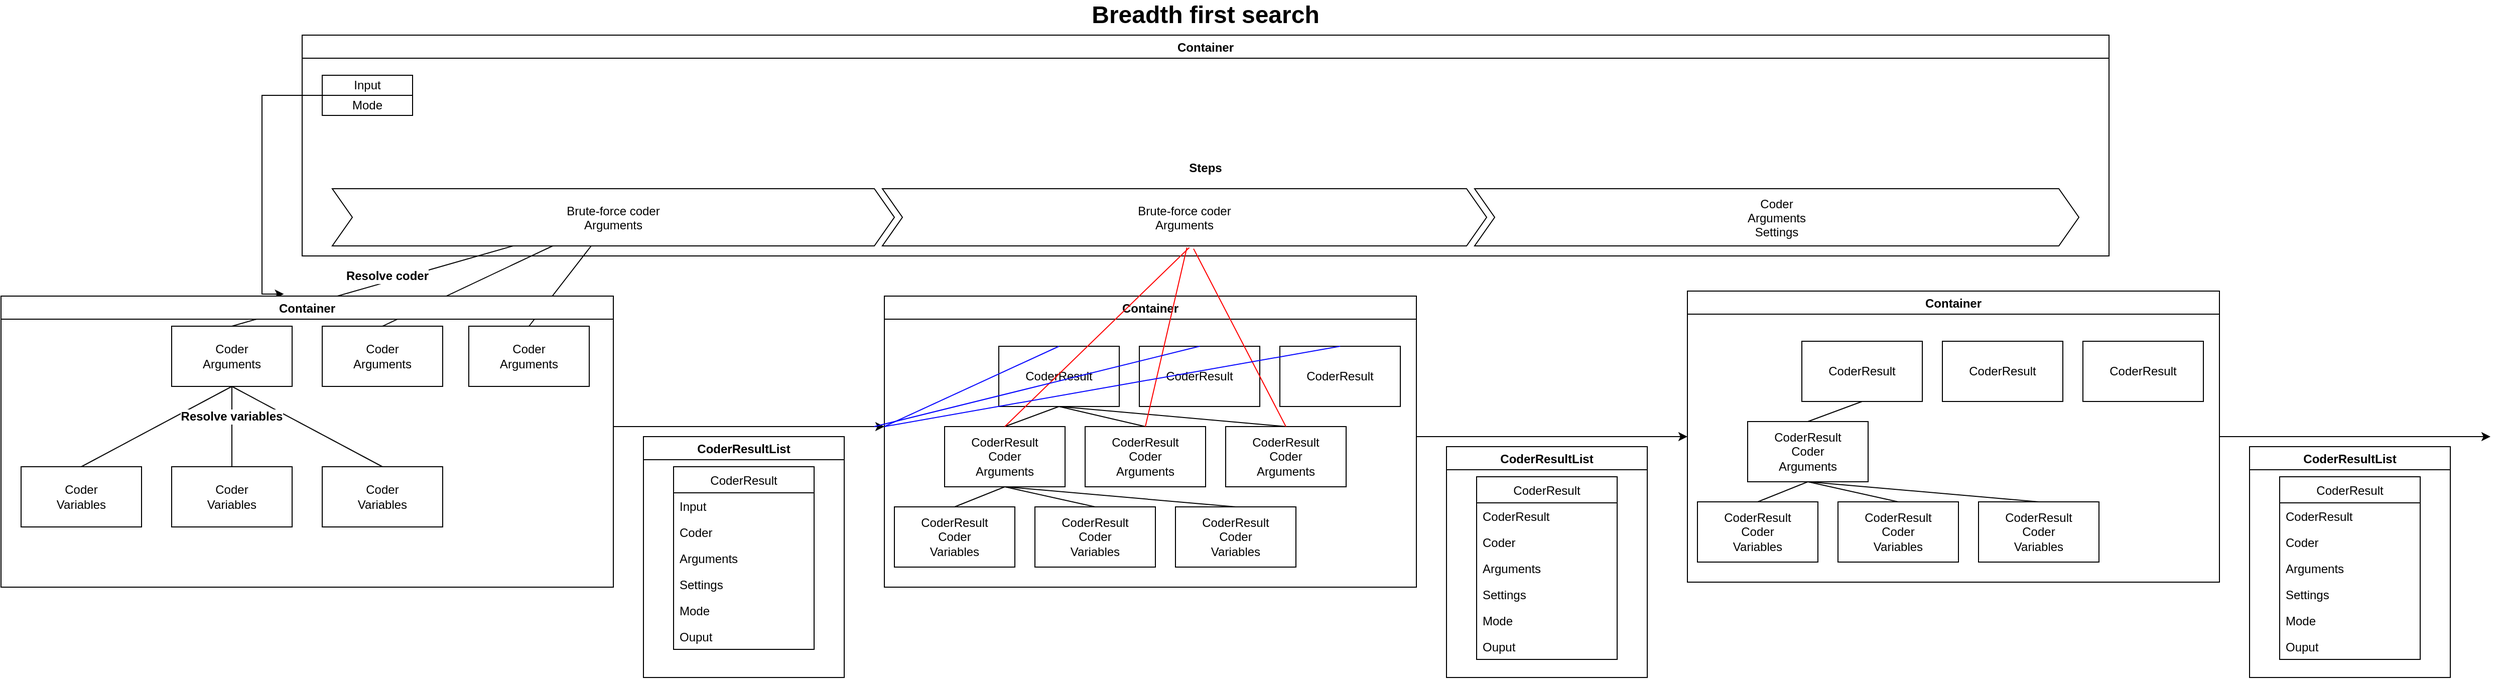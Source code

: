 <mxfile version="14.5.4" type="device" pages="2"><diagram id="6nNkqeoItNF7zlN4i1wr" name="Breadth first search"><mxGraphModel dx="3197" dy="1387" grid="1" gridSize="10" guides="1" tooltips="1" connect="1" arrows="1" fold="1" page="1" pageScale="1" pageWidth="827" pageHeight="1169" math="0" shadow="0"><root><mxCell id="0"/><mxCell id="1" parent="0"/><mxCell id="nsDsyOjzNDlOshmgQ1nw-1" value="Container" style="swimlane;" vertex="1" parent="1"><mxGeometry x="-480" y="40" width="1800" height="220" as="geometry"/></mxCell><mxCell id="nsDsyOjzNDlOshmgQ1nw-2" value="Input" style="rounded=0;whiteSpace=wrap;html=1;" vertex="1" parent="nsDsyOjzNDlOshmgQ1nw-1"><mxGeometry x="20" y="40" width="90" height="20" as="geometry"/></mxCell><mxCell id="nsDsyOjzNDlOshmgQ1nw-3" value="Mode" style="rounded=0;whiteSpace=wrap;html=1;" vertex="1" parent="nsDsyOjzNDlOshmgQ1nw-1"><mxGeometry x="20" y="60" width="90" height="20" as="geometry"/></mxCell><mxCell id="nsDsyOjzNDlOshmgQ1nw-4" value="Steps" style="swimlane;childLayout=stackLayout;horizontal=1;fillColor=none;horizontalStack=1;resizeParent=1;resizeParentMax=0;resizeLast=0;collapsible=0;strokeColor=none;stackBorder=10;stackSpacing=-12;resizable=1;align=center;points=[];fontColor=#000000;labelBackgroundColor=none;" vertex="1" parent="nsDsyOjzNDlOshmgQ1nw-1"><mxGeometry x="20" y="120" width="1760" height="100" as="geometry"/></mxCell><mxCell id="nsDsyOjzNDlOshmgQ1nw-5" value="Brute-force coder&#10;Arguments" style="shape=step;perimeter=stepPerimeter;fixedSize=1;points=[];labelBackgroundColor=#ffffff;" vertex="1" parent="nsDsyOjzNDlOshmgQ1nw-4"><mxGeometry x="10" y="33" width="560" height="57" as="geometry"/></mxCell><mxCell id="nsDsyOjzNDlOshmgQ1nw-6" value="Brute-force coder&#10;Arguments" style="shape=step;perimeter=stepPerimeter;fixedSize=1;points=[];" vertex="1" parent="nsDsyOjzNDlOshmgQ1nw-4"><mxGeometry x="558" y="33" width="602" height="57" as="geometry"/></mxCell><mxCell id="nsDsyOjzNDlOshmgQ1nw-7" value="Coder&#10;Arguments&#10;Settings" style="shape=step;perimeter=stepPerimeter;fixedSize=1;points=[];" vertex="1" parent="nsDsyOjzNDlOshmgQ1nw-4"><mxGeometry x="1148" y="33" width="602" height="57" as="geometry"/></mxCell><mxCell id="nsDsyOjzNDlOshmgQ1nw-8" value="" style="endArrow=none;html=1;exitX=0.5;exitY=0;exitDx=0;exitDy=0;" edge="1" parent="1" source="nsDsyOjzNDlOshmgQ1nw-9" target="nsDsyOjzNDlOshmgQ1nw-5"><mxGeometry width="50" height="50" relative="1" as="geometry"><mxPoint x="-400" y="330" as="sourcePoint"/><mxPoint x="-120" y="220" as="targetPoint"/></mxGeometry></mxCell><mxCell id="nsDsyOjzNDlOshmgQ1nw-9" value="Coder&lt;br&gt;Arguments" style="rounded=0;whiteSpace=wrap;html=1;" vertex="1" parent="1"><mxGeometry x="-314" y="330" width="120" height="60" as="geometry"/></mxCell><mxCell id="nsDsyOjzNDlOshmgQ1nw-10" value="Coder&lt;br&gt;Arguments" style="rounded=0;whiteSpace=wrap;html=1;" vertex="1" parent="1"><mxGeometry x="-460" y="330" width="120" height="60" as="geometry"/></mxCell><mxCell id="nsDsyOjzNDlOshmgQ1nw-11" value="Coder&lt;br&gt;Arguments" style="rounded=0;whiteSpace=wrap;html=1;" vertex="1" parent="1"><mxGeometry x="-610" y="330" width="120" height="60" as="geometry"/></mxCell><mxCell id="nsDsyOjzNDlOshmgQ1nw-14" value="" style="endArrow=none;html=1;exitX=0.5;exitY=0;exitDx=0;exitDy=0;" edge="1" parent="1" source="nsDsyOjzNDlOshmgQ1nw-10" target="nsDsyOjzNDlOshmgQ1nw-5"><mxGeometry width="50" height="50" relative="1" as="geometry"><mxPoint x="-170" y="270" as="sourcePoint"/><mxPoint x="-120" y="220" as="targetPoint"/></mxGeometry></mxCell><mxCell id="nsDsyOjzNDlOshmgQ1nw-15" value="" style="endArrow=none;html=1;exitX=0.5;exitY=0;exitDx=0;exitDy=0;" edge="1" parent="1" source="nsDsyOjzNDlOshmgQ1nw-11" target="nsDsyOjzNDlOshmgQ1nw-5"><mxGeometry width="50" height="50" relative="1" as="geometry"><mxPoint x="-170" y="270" as="sourcePoint"/><mxPoint x="-120" y="220" as="targetPoint"/></mxGeometry></mxCell><mxCell id="nsDsyOjzNDlOshmgQ1nw-16" value="Resolve coder" style="text;html=1;strokeColor=none;fillColor=none;align=center;verticalAlign=middle;whiteSpace=wrap;rounded=0;fontStyle=1;labelBackgroundColor=#ffffff;" vertex="1" parent="1"><mxGeometry x="-450" y="270" width="110" height="20" as="geometry"/></mxCell><mxCell id="nsDsyOjzNDlOshmgQ1nw-17" value="" style="endArrow=none;html=1;entryX=0.5;entryY=1;entryDx=0;entryDy=0;exitX=0.5;exitY=0;exitDx=0;exitDy=0;" edge="1" parent="1" source="nsDsyOjzNDlOshmgQ1nw-18" target="nsDsyOjzNDlOshmgQ1nw-11"><mxGeometry width="50" height="50" relative="1" as="geometry"><mxPoint x="-650" y="420" as="sourcePoint"/><mxPoint x="-410" y="330" as="targetPoint"/></mxGeometry></mxCell><mxCell id="nsDsyOjzNDlOshmgQ1nw-18" value="Coder&lt;br&gt;Variables" style="rounded=0;whiteSpace=wrap;html=1;" vertex="1" parent="1"><mxGeometry x="-760" y="470" width="120" height="60" as="geometry"/></mxCell><mxCell id="nsDsyOjzNDlOshmgQ1nw-19" value="Coder&lt;br&gt;Variables" style="rounded=0;whiteSpace=wrap;html=1;" vertex="1" parent="1"><mxGeometry x="-610" y="470" width="120" height="60" as="geometry"/></mxCell><mxCell id="nsDsyOjzNDlOshmgQ1nw-20" value="Coder&lt;br&gt;Variables" style="rounded=0;whiteSpace=wrap;html=1;" vertex="1" parent="1"><mxGeometry x="-460" y="470" width="120" height="60" as="geometry"/></mxCell><mxCell id="nsDsyOjzNDlOshmgQ1nw-21" value="" style="endArrow=none;html=1;entryX=0.5;entryY=1;entryDx=0;entryDy=0;exitX=0.5;exitY=0;exitDx=0;exitDy=0;" edge="1" parent="1" source="nsDsyOjzNDlOshmgQ1nw-19" target="nsDsyOjzNDlOshmgQ1nw-11"><mxGeometry width="50" height="50" relative="1" as="geometry"><mxPoint x="-690" y="480" as="sourcePoint"/><mxPoint x="-540" y="400" as="targetPoint"/></mxGeometry></mxCell><mxCell id="nsDsyOjzNDlOshmgQ1nw-22" value="" style="endArrow=none;html=1;entryX=0.5;entryY=1;entryDx=0;entryDy=0;exitX=0.5;exitY=0;exitDx=0;exitDy=0;" edge="1" parent="1" source="nsDsyOjzNDlOshmgQ1nw-20" target="nsDsyOjzNDlOshmgQ1nw-11"><mxGeometry width="50" height="50" relative="1" as="geometry"><mxPoint x="-540" y="480" as="sourcePoint"/><mxPoint x="-540" y="400" as="targetPoint"/></mxGeometry></mxCell><mxCell id="nsDsyOjzNDlOshmgQ1nw-23" value="Resolve variables" style="text;html=1;strokeColor=none;fillColor=none;align=center;verticalAlign=middle;whiteSpace=wrap;rounded=0;labelBackgroundColor=#ffffff;fontStyle=1" vertex="1" parent="1"><mxGeometry x="-605" y="410" width="110" height="20" as="geometry"/></mxCell><mxCell id="nsDsyOjzNDlOshmgQ1nw-29" style="edgeStyle=orthogonalEdgeStyle;rounded=0;orthogonalLoop=1;jettySize=auto;html=1;exitX=0;exitY=0;exitDx=0;exitDy=0;entryX=0.462;entryY=-0.007;entryDx=0;entryDy=0;entryPerimeter=0;" edge="1" parent="1" source="nsDsyOjzNDlOshmgQ1nw-3" target="nsDsyOjzNDlOshmgQ1nw-41"><mxGeometry relative="1" as="geometry"><mxPoint x="-518" y="307" as="targetPoint"/><Array as="points"><mxPoint x="-520" y="100"/></Array></mxGeometry></mxCell><mxCell id="nsDsyOjzNDlOshmgQ1nw-31" value="" style="endArrow=classic;html=1;exitX=1;exitY=0.5;exitDx=0;exitDy=0;" edge="1" parent="1"><mxGeometry width="50" height="50" relative="1" as="geometry"><mxPoint x="-170" y="430" as="sourcePoint"/><mxPoint x="100" y="430" as="targetPoint"/></mxGeometry></mxCell><mxCell id="nsDsyOjzNDlOshmgQ1nw-39" value="CoderResultList" style="swimlane;labelBackgroundColor=#ffffff;fillColor=#ffffff;gradientColor=none;startSize=23;" vertex="1" parent="1"><mxGeometry x="-140" y="440" width="200" height="240" as="geometry"/></mxCell><mxCell id="nsDsyOjzNDlOshmgQ1nw-32" value="CoderResult" style="swimlane;fontStyle=0;childLayout=stackLayout;horizontal=1;startSize=26;fillColor=none;horizontalStack=0;resizeParent=1;resizeParentMax=0;resizeLast=0;collapsible=1;marginBottom=0;labelBackgroundColor=#ffffff;" vertex="1" parent="nsDsyOjzNDlOshmgQ1nw-39"><mxGeometry x="30" y="30" width="140" height="182" as="geometry"/></mxCell><mxCell id="nsDsyOjzNDlOshmgQ1nw-72" value="Input" style="text;strokeColor=none;fillColor=none;align=left;verticalAlign=top;spacingLeft=4;spacingRight=4;overflow=hidden;rotatable=0;points=[[0,0.5],[1,0.5]];portConstraint=eastwest;" vertex="1" parent="nsDsyOjzNDlOshmgQ1nw-32"><mxGeometry y="26" width="140" height="26" as="geometry"/></mxCell><mxCell id="nsDsyOjzNDlOshmgQ1nw-33" value="Coder" style="text;strokeColor=none;fillColor=none;align=left;verticalAlign=top;spacingLeft=4;spacingRight=4;overflow=hidden;rotatable=0;points=[[0,0.5],[1,0.5]];portConstraint=eastwest;" vertex="1" parent="nsDsyOjzNDlOshmgQ1nw-32"><mxGeometry y="52" width="140" height="26" as="geometry"/></mxCell><mxCell id="nsDsyOjzNDlOshmgQ1nw-34" value="Arguments" style="text;strokeColor=none;fillColor=none;align=left;verticalAlign=top;spacingLeft=4;spacingRight=4;overflow=hidden;rotatable=0;points=[[0,0.5],[1,0.5]];portConstraint=eastwest;" vertex="1" parent="nsDsyOjzNDlOshmgQ1nw-32"><mxGeometry y="78" width="140" height="26" as="geometry"/></mxCell><mxCell id="nsDsyOjzNDlOshmgQ1nw-35" value="Settings" style="text;strokeColor=none;fillColor=none;align=left;verticalAlign=top;spacingLeft=4;spacingRight=4;overflow=hidden;rotatable=0;points=[[0,0.5],[1,0.5]];portConstraint=eastwest;" vertex="1" parent="nsDsyOjzNDlOshmgQ1nw-32"><mxGeometry y="104" width="140" height="26" as="geometry"/></mxCell><mxCell id="nsDsyOjzNDlOshmgQ1nw-37" value="Mode" style="text;strokeColor=none;fillColor=none;align=left;verticalAlign=top;spacingLeft=4;spacingRight=4;overflow=hidden;rotatable=0;points=[[0,0.5],[1,0.5]];portConstraint=eastwest;" vertex="1" parent="nsDsyOjzNDlOshmgQ1nw-32"><mxGeometry y="130" width="140" height="26" as="geometry"/></mxCell><mxCell id="nsDsyOjzNDlOshmgQ1nw-38" value="Ouput" style="text;strokeColor=none;fillColor=none;align=left;verticalAlign=top;spacingLeft=4;spacingRight=4;overflow=hidden;rotatable=0;points=[[0,0.5],[1,0.5]];portConstraint=eastwest;" vertex="1" parent="nsDsyOjzNDlOshmgQ1nw-32"><mxGeometry y="156" width="140" height="26" as="geometry"/></mxCell><mxCell id="nsDsyOjzNDlOshmgQ1nw-41" value="Container" style="swimlane;labelBackgroundColor=#ffffff;fillColor=#ffffff;gradientColor=none;" vertex="1" parent="1"><mxGeometry x="-780" y="300" width="610" height="290" as="geometry"/></mxCell><mxCell id="nsDsyOjzNDlOshmgQ1nw-42" value="Container" style="swimlane;labelBackgroundColor=#ffffff;fillColor=#ffffff;gradientColor=none;" vertex="1" parent="1"><mxGeometry x="100" y="300" width="530" height="290" as="geometry"/></mxCell><mxCell id="nsDsyOjzNDlOshmgQ1nw-44" value="CoderResult" style="rounded=0;whiteSpace=wrap;html=1;labelBackgroundColor=#ffffff;fillColor=#ffffff;gradientColor=none;" vertex="1" parent="nsDsyOjzNDlOshmgQ1nw-42"><mxGeometry x="114" y="50" width="120" height="60" as="geometry"/></mxCell><mxCell id="nsDsyOjzNDlOshmgQ1nw-45" value="&#10;&#10;&lt;span style=&quot;color: rgb(0, 0, 0); font-family: helvetica; font-size: 12px; font-style: normal; font-weight: 400; letter-spacing: normal; text-align: center; text-indent: 0px; text-transform: none; word-spacing: 0px; display: inline; float: none;&quot;&gt;CoderResult&lt;/span&gt;&#10;&#10;" style="rounded=0;whiteSpace=wrap;html=1;labelBackgroundColor=none;fillColor=#ffffff;gradientColor=none;" vertex="1" parent="nsDsyOjzNDlOshmgQ1nw-42"><mxGeometry x="254" y="50" width="120" height="60" as="geometry"/></mxCell><mxCell id="nsDsyOjzNDlOshmgQ1nw-46" value="&#10;&#10;&lt;span style=&quot;color: rgb(0, 0, 0); font-family: helvetica; font-size: 12px; font-style: normal; font-weight: 400; letter-spacing: normal; text-align: center; text-indent: 0px; text-transform: none; word-spacing: 0px; display: inline; float: none;&quot;&gt;CoderResult&lt;/span&gt;&#10;&#10;" style="rounded=0;whiteSpace=wrap;html=1;labelBackgroundColor=none;fillColor=#ffffff;gradientColor=none;" vertex="1" parent="nsDsyOjzNDlOshmgQ1nw-42"><mxGeometry x="394" y="50" width="120" height="60" as="geometry"/></mxCell><mxCell id="nsDsyOjzNDlOshmgQ1nw-47" value="CoderResult&lt;br&gt;Coder&lt;br&gt;Arguments" style="rounded=0;whiteSpace=wrap;html=1;labelBackgroundColor=#ffffff;fillColor=#ffffff;gradientColor=none;" vertex="1" parent="nsDsyOjzNDlOshmgQ1nw-42"><mxGeometry x="60" y="130" width="120" height="60" as="geometry"/></mxCell><mxCell id="nsDsyOjzNDlOshmgQ1nw-48" value="&#10;&#10;&lt;span style=&quot;color: rgb(0, 0, 0); font-family: helvetica; font-size: 12px; font-style: normal; font-weight: 400; letter-spacing: normal; text-align: center; text-indent: 0px; text-transform: none; word-spacing: 0px; display: inline; float: none;&quot;&gt;CoderResult&lt;/span&gt;&lt;br style=&quot;color: rgb(0, 0, 0); font-family: helvetica; font-size: 12px; font-style: normal; font-weight: 400; letter-spacing: normal; text-align: center; text-indent: 0px; text-transform: none; word-spacing: 0px;&quot;&gt;&lt;span style=&quot;color: rgb(0, 0, 0); font-family: helvetica; font-size: 12px; font-style: normal; font-weight: 400; letter-spacing: normal; text-align: center; text-indent: 0px; text-transform: none; word-spacing: 0px; display: inline; float: none;&quot;&gt;Coder&lt;/span&gt;&lt;br style=&quot;color: rgb(0, 0, 0); font-family: helvetica; font-size: 12px; font-style: normal; font-weight: 400; letter-spacing: normal; text-align: center; text-indent: 0px; text-transform: none; word-spacing: 0px;&quot;&gt;&lt;span style=&quot;color: rgb(0, 0, 0); font-family: helvetica; font-size: 12px; font-style: normal; font-weight: 400; letter-spacing: normal; text-align: center; text-indent: 0px; text-transform: none; word-spacing: 0px; display: inline; float: none;&quot;&gt;Arguments&lt;/span&gt;&#10;&#10;" style="rounded=0;whiteSpace=wrap;html=1;labelBackgroundColor=none;fillColor=#ffffff;gradientColor=none;" vertex="1" parent="nsDsyOjzNDlOshmgQ1nw-42"><mxGeometry x="200" y="130" width="120" height="60" as="geometry"/></mxCell><mxCell id="nsDsyOjzNDlOshmgQ1nw-49" value="&#10;&#10;&lt;span style=&quot;color: rgb(0, 0, 0); font-family: helvetica; font-size: 12px; font-style: normal; font-weight: 400; letter-spacing: normal; text-align: center; text-indent: 0px; text-transform: none; word-spacing: 0px; display: inline; float: none;&quot;&gt;CoderResult&lt;/span&gt;&lt;br style=&quot;color: rgb(0, 0, 0); font-family: helvetica; font-size: 12px; font-style: normal; font-weight: 400; letter-spacing: normal; text-align: center; text-indent: 0px; text-transform: none; word-spacing: 0px;&quot;&gt;&lt;span style=&quot;color: rgb(0, 0, 0); font-family: helvetica; font-size: 12px; font-style: normal; font-weight: 400; letter-spacing: normal; text-align: center; text-indent: 0px; text-transform: none; word-spacing: 0px; display: inline; float: none;&quot;&gt;Coder&lt;/span&gt;&lt;br style=&quot;color: rgb(0, 0, 0); font-family: helvetica; font-size: 12px; font-style: normal; font-weight: 400; letter-spacing: normal; text-align: center; text-indent: 0px; text-transform: none; word-spacing: 0px;&quot;&gt;&lt;span style=&quot;color: rgb(0, 0, 0); font-family: helvetica; font-size: 12px; font-style: normal; font-weight: 400; letter-spacing: normal; text-align: center; text-indent: 0px; text-transform: none; word-spacing: 0px; display: inline; float: none;&quot;&gt;Arguments&lt;/span&gt;&#10;&#10;" style="rounded=0;whiteSpace=wrap;html=1;labelBackgroundColor=none;fillColor=#ffffff;gradientColor=none;" vertex="1" parent="nsDsyOjzNDlOshmgQ1nw-42"><mxGeometry x="340" y="130" width="120" height="60" as="geometry"/></mxCell><mxCell id="nsDsyOjzNDlOshmgQ1nw-50" value="CoderResult&lt;br&gt;Coder&lt;br&gt;Variables" style="rounded=0;whiteSpace=wrap;html=1;labelBackgroundColor=#ffffff;fillColor=#ffffff;gradientColor=none;" vertex="1" parent="nsDsyOjzNDlOshmgQ1nw-42"><mxGeometry x="10" y="210" width="120" height="60" as="geometry"/></mxCell><mxCell id="nsDsyOjzNDlOshmgQ1nw-51" value="&#10;&#10;&lt;span style=&quot;color: rgb(0, 0, 0); font-family: helvetica; font-size: 12px; font-style: normal; font-weight: 400; letter-spacing: normal; text-align: center; text-indent: 0px; text-transform: none; word-spacing: 0px; display: inline; float: none;&quot;&gt;CoderResult&lt;/span&gt;&lt;br style=&quot;color: rgb(0, 0, 0); font-family: helvetica; font-size: 12px; font-style: normal; font-weight: 400; letter-spacing: normal; text-align: center; text-indent: 0px; text-transform: none; word-spacing: 0px;&quot;&gt;&lt;span style=&quot;color: rgb(0, 0, 0); font-family: helvetica; font-size: 12px; font-style: normal; font-weight: 400; letter-spacing: normal; text-align: center; text-indent: 0px; text-transform: none; word-spacing: 0px; display: inline; float: none;&quot;&gt;Coder&lt;/span&gt;&lt;br style=&quot;color: rgb(0, 0, 0); font-family: helvetica; font-size: 12px; font-style: normal; font-weight: 400; letter-spacing: normal; text-align: center; text-indent: 0px; text-transform: none; word-spacing: 0px;&quot;&gt;&lt;span style=&quot;color: rgb(0, 0, 0); font-family: helvetica; font-size: 12px; font-style: normal; font-weight: 400; letter-spacing: normal; text-align: center; text-indent: 0px; text-transform: none; word-spacing: 0px; display: inline; float: none;&quot;&gt;Variables&lt;/span&gt;&#10;&#10;" style="rounded=0;whiteSpace=wrap;html=1;labelBackgroundColor=none;fillColor=#ffffff;gradientColor=none;" vertex="1" parent="nsDsyOjzNDlOshmgQ1nw-42"><mxGeometry x="150" y="210" width="120" height="60" as="geometry"/></mxCell><mxCell id="nsDsyOjzNDlOshmgQ1nw-52" value="&#10;&#10;&lt;span style=&quot;color: rgb(0, 0, 0); font-family: helvetica; font-size: 12px; font-style: normal; font-weight: 400; letter-spacing: normal; text-align: center; text-indent: 0px; text-transform: none; word-spacing: 0px; display: inline; float: none;&quot;&gt;CoderResult&lt;/span&gt;&lt;br style=&quot;color: rgb(0, 0, 0); font-family: helvetica; font-size: 12px; font-style: normal; font-weight: 400; letter-spacing: normal; text-align: center; text-indent: 0px; text-transform: none; word-spacing: 0px;&quot;&gt;&lt;span style=&quot;color: rgb(0, 0, 0); font-family: helvetica; font-size: 12px; font-style: normal; font-weight: 400; letter-spacing: normal; text-align: center; text-indent: 0px; text-transform: none; word-spacing: 0px; display: inline; float: none;&quot;&gt;Coder&lt;/span&gt;&lt;br style=&quot;color: rgb(0, 0, 0); font-family: helvetica; font-size: 12px; font-style: normal; font-weight: 400; letter-spacing: normal; text-align: center; text-indent: 0px; text-transform: none; word-spacing: 0px;&quot;&gt;&lt;span style=&quot;color: rgb(0, 0, 0); font-family: helvetica; font-size: 12px; font-style: normal; font-weight: 400; letter-spacing: normal; text-align: center; text-indent: 0px; text-transform: none; word-spacing: 0px; display: inline; float: none;&quot;&gt;Variables&lt;/span&gt;&#10;&#10;" style="rounded=0;whiteSpace=wrap;html=1;labelBackgroundColor=none;fillColor=#ffffff;gradientColor=none;" vertex="1" parent="nsDsyOjzNDlOshmgQ1nw-42"><mxGeometry x="290" y="210" width="120" height="60" as="geometry"/></mxCell><mxCell id="nsDsyOjzNDlOshmgQ1nw-57" value="" style="endArrow=none;html=1;entryX=0.5;entryY=1;entryDx=0;entryDy=0;exitX=0.5;exitY=0;exitDx=0;exitDy=0;" edge="1" parent="nsDsyOjzNDlOshmgQ1nw-42" source="nsDsyOjzNDlOshmgQ1nw-47" target="nsDsyOjzNDlOshmgQ1nw-44"><mxGeometry width="50" height="50" relative="1" as="geometry"><mxPoint x="40" y="250" as="sourcePoint"/><mxPoint x="90" y="200" as="targetPoint"/></mxGeometry></mxCell><mxCell id="nsDsyOjzNDlOshmgQ1nw-58" value="" style="endArrow=none;html=1;entryX=0.5;entryY=1;entryDx=0;entryDy=0;exitX=0.5;exitY=0;exitDx=0;exitDy=0;" edge="1" parent="nsDsyOjzNDlOshmgQ1nw-42" source="nsDsyOjzNDlOshmgQ1nw-48" target="nsDsyOjzNDlOshmgQ1nw-44"><mxGeometry width="50" height="50" relative="1" as="geometry"><mxPoint x="50" y="260" as="sourcePoint"/><mxPoint x="100" y="210" as="targetPoint"/></mxGeometry></mxCell><mxCell id="nsDsyOjzNDlOshmgQ1nw-59" value="" style="endArrow=none;html=1;entryX=0.5;entryY=1;entryDx=0;entryDy=0;exitX=0.5;exitY=0;exitDx=0;exitDy=0;" edge="1" parent="nsDsyOjzNDlOshmgQ1nw-42" source="nsDsyOjzNDlOshmgQ1nw-49" target="nsDsyOjzNDlOshmgQ1nw-44"><mxGeometry width="50" height="50" relative="1" as="geometry"><mxPoint x="60" y="270" as="sourcePoint"/><mxPoint x="110" y="220" as="targetPoint"/></mxGeometry></mxCell><mxCell id="nsDsyOjzNDlOshmgQ1nw-60" value="" style="endArrow=none;html=1;entryX=0.5;entryY=1;entryDx=0;entryDy=0;exitX=0.5;exitY=0;exitDx=0;exitDy=0;" edge="1" parent="nsDsyOjzNDlOshmgQ1nw-42" source="nsDsyOjzNDlOshmgQ1nw-50" target="nsDsyOjzNDlOshmgQ1nw-47"><mxGeometry width="50" height="50" relative="1" as="geometry"><mxPoint x="70" y="280" as="sourcePoint"/><mxPoint x="120" y="230" as="targetPoint"/></mxGeometry></mxCell><mxCell id="nsDsyOjzNDlOshmgQ1nw-61" value="" style="endArrow=none;html=1;entryX=0.5;entryY=1;entryDx=0;entryDy=0;exitX=0.5;exitY=0;exitDx=0;exitDy=0;" edge="1" parent="nsDsyOjzNDlOshmgQ1nw-42" source="nsDsyOjzNDlOshmgQ1nw-51" target="nsDsyOjzNDlOshmgQ1nw-47"><mxGeometry width="50" height="50" relative="1" as="geometry"><mxPoint x="80" y="290" as="sourcePoint"/><mxPoint x="130" y="240" as="targetPoint"/></mxGeometry></mxCell><mxCell id="nsDsyOjzNDlOshmgQ1nw-62" value="" style="endArrow=none;html=1;entryX=0.5;entryY=1;entryDx=0;entryDy=0;exitX=0.5;exitY=0;exitDx=0;exitDy=0;" edge="1" parent="nsDsyOjzNDlOshmgQ1nw-42" source="nsDsyOjzNDlOshmgQ1nw-52" target="nsDsyOjzNDlOshmgQ1nw-47"><mxGeometry width="50" height="50" relative="1" as="geometry"><mxPoint x="90" y="300" as="sourcePoint"/><mxPoint x="140" y="250" as="targetPoint"/></mxGeometry></mxCell><mxCell id="nsDsyOjzNDlOshmgQ1nw-63" value="" style="endArrow=classic;html=1;exitX=1;exitY=0.5;exitDx=0;exitDy=0;" edge="1" parent="1"><mxGeometry width="50" height="50" relative="1" as="geometry"><mxPoint x="630" y="440.0" as="sourcePoint"/><mxPoint x="900" y="440.0" as="targetPoint"/></mxGeometry></mxCell><mxCell id="nsDsyOjzNDlOshmgQ1nw-64" value="CoderResultList" style="swimlane;labelBackgroundColor=#ffffff;fillColor=#ffffff;gradientColor=none;startSize=23;" vertex="1" parent="1"><mxGeometry x="660" y="450" width="200" height="230" as="geometry"/></mxCell><mxCell id="nsDsyOjzNDlOshmgQ1nw-65" value="CoderResult" style="swimlane;fontStyle=0;childLayout=stackLayout;horizontal=1;startSize=26;fillColor=none;horizontalStack=0;resizeParent=1;resizeParentMax=0;resizeLast=0;collapsible=1;marginBottom=0;labelBackgroundColor=#ffffff;" vertex="1" parent="nsDsyOjzNDlOshmgQ1nw-64"><mxGeometry x="30" y="30" width="140" height="182" as="geometry"/></mxCell><mxCell id="nsDsyOjzNDlOshmgQ1nw-71" value="CoderResult" style="text;strokeColor=none;fillColor=none;align=left;verticalAlign=top;spacingLeft=4;spacingRight=4;overflow=hidden;rotatable=0;points=[[0,0.5],[1,0.5]];portConstraint=eastwest;" vertex="1" parent="nsDsyOjzNDlOshmgQ1nw-65"><mxGeometry y="26" width="140" height="26" as="geometry"/></mxCell><mxCell id="nsDsyOjzNDlOshmgQ1nw-66" value="Coder" style="text;strokeColor=none;fillColor=none;align=left;verticalAlign=top;spacingLeft=4;spacingRight=4;overflow=hidden;rotatable=0;points=[[0,0.5],[1,0.5]];portConstraint=eastwest;" vertex="1" parent="nsDsyOjzNDlOshmgQ1nw-65"><mxGeometry y="52" width="140" height="26" as="geometry"/></mxCell><mxCell id="nsDsyOjzNDlOshmgQ1nw-67" value="Arguments" style="text;strokeColor=none;fillColor=none;align=left;verticalAlign=top;spacingLeft=4;spacingRight=4;overflow=hidden;rotatable=0;points=[[0,0.5],[1,0.5]];portConstraint=eastwest;" vertex="1" parent="nsDsyOjzNDlOshmgQ1nw-65"><mxGeometry y="78" width="140" height="26" as="geometry"/></mxCell><mxCell id="nsDsyOjzNDlOshmgQ1nw-68" value="Settings" style="text;strokeColor=none;fillColor=none;align=left;verticalAlign=top;spacingLeft=4;spacingRight=4;overflow=hidden;rotatable=0;points=[[0,0.5],[1,0.5]];portConstraint=eastwest;" vertex="1" parent="nsDsyOjzNDlOshmgQ1nw-65"><mxGeometry y="104" width="140" height="26" as="geometry"/></mxCell><mxCell id="nsDsyOjzNDlOshmgQ1nw-69" value="Mode" style="text;strokeColor=none;fillColor=none;align=left;verticalAlign=top;spacingLeft=4;spacingRight=4;overflow=hidden;rotatable=0;points=[[0,0.5],[1,0.5]];portConstraint=eastwest;" vertex="1" parent="nsDsyOjzNDlOshmgQ1nw-65"><mxGeometry y="130" width="140" height="26" as="geometry"/></mxCell><mxCell id="nsDsyOjzNDlOshmgQ1nw-70" value="Ouput" style="text;strokeColor=none;fillColor=none;align=left;verticalAlign=top;spacingLeft=4;spacingRight=4;overflow=hidden;rotatable=0;points=[[0,0.5],[1,0.5]];portConstraint=eastwest;" vertex="1" parent="nsDsyOjzNDlOshmgQ1nw-65"><mxGeometry y="156" width="140" height="26" as="geometry"/></mxCell><mxCell id="nsDsyOjzNDlOshmgQ1nw-73" value="" style="endArrow=none;html=1;entryX=0.508;entryY=1.028;entryDx=0;entryDy=0;entryPerimeter=0;exitX=0.5;exitY=0;exitDx=0;exitDy=0;strokeColor=#FF0000;" edge="1" parent="1" source="nsDsyOjzNDlOshmgQ1nw-47" target="nsDsyOjzNDlOshmgQ1nw-6"><mxGeometry width="50" height="50" relative="1" as="geometry"><mxPoint x="310" y="400" as="sourcePoint"/><mxPoint x="360" y="350" as="targetPoint"/></mxGeometry></mxCell><mxCell id="nsDsyOjzNDlOshmgQ1nw-82" value="" style="endArrow=none;html=1;entryX=0.504;entryY=1.028;entryDx=0;entryDy=0;entryPerimeter=0;strokeColor=#FF0000;" edge="1" parent="1" target="nsDsyOjzNDlOshmgQ1nw-6"><mxGeometry width="50" height="50" relative="1" as="geometry"><mxPoint x="360" y="430" as="sourcePoint"/><mxPoint x="413.816" y="261.596" as="targetPoint"/></mxGeometry></mxCell><mxCell id="nsDsyOjzNDlOshmgQ1nw-83" value="" style="endArrow=none;html=1;entryX=0.515;entryY=1.049;entryDx=0;entryDy=0;entryPerimeter=0;exitX=0.5;exitY=0;exitDx=0;exitDy=0;strokeColor=#FF0000;" edge="1" parent="1" source="nsDsyOjzNDlOshmgQ1nw-49" target="nsDsyOjzNDlOshmgQ1nw-6"><mxGeometry width="50" height="50" relative="1" as="geometry"><mxPoint x="240" y="450.0" as="sourcePoint"/><mxPoint x="423.816" y="271.596" as="targetPoint"/></mxGeometry></mxCell><mxCell id="nsDsyOjzNDlOshmgQ1nw-84" value="" style="endArrow=none;html=1;entryX=0.5;entryY=0;entryDx=0;entryDy=0;strokeColor=#0000FF;" edge="1" parent="1" target="nsDsyOjzNDlOshmgQ1nw-44"><mxGeometry width="50" height="50" relative="1" as="geometry"><mxPoint x="100" y="430" as="sourcePoint"/><mxPoint x="433.816" y="281.596" as="targetPoint"/></mxGeometry></mxCell><mxCell id="nsDsyOjzNDlOshmgQ1nw-85" value="" style="endArrow=none;html=1;entryX=0.5;entryY=0;entryDx=0;entryDy=0;strokeColor=#0000FF;" edge="1" parent="1" target="nsDsyOjzNDlOshmgQ1nw-45"><mxGeometry width="50" height="50" relative="1" as="geometry"><mxPoint x="90" y="430" as="sourcePoint"/><mxPoint x="443.816" y="291.596" as="targetPoint"/></mxGeometry></mxCell><mxCell id="nsDsyOjzNDlOshmgQ1nw-86" value="" style="endArrow=none;html=1;entryX=0.5;entryY=0;entryDx=0;entryDy=0;strokeColor=#0000FF;" edge="1" parent="1" target="nsDsyOjzNDlOshmgQ1nw-46"><mxGeometry width="50" height="50" relative="1" as="geometry"><mxPoint x="100" y="430" as="sourcePoint"/><mxPoint x="453.816" y="301.596" as="targetPoint"/></mxGeometry></mxCell><mxCell id="nsDsyOjzNDlOshmgQ1nw-87" value="Container" style="swimlane;labelBackgroundColor=#ffffff;fillColor=#ffffff;gradientColor=none;" vertex="1" parent="1"><mxGeometry x="900" y="295" width="530" height="290" as="geometry"/></mxCell><mxCell id="nsDsyOjzNDlOshmgQ1nw-88" value="CoderResult" style="rounded=0;whiteSpace=wrap;html=1;labelBackgroundColor=#ffffff;fillColor=#ffffff;gradientColor=none;" vertex="1" parent="nsDsyOjzNDlOshmgQ1nw-87"><mxGeometry x="114" y="50" width="120" height="60" as="geometry"/></mxCell><mxCell id="nsDsyOjzNDlOshmgQ1nw-89" value="&#10;&#10;&lt;span style=&quot;color: rgb(0, 0, 0); font-family: helvetica; font-size: 12px; font-style: normal; font-weight: 400; letter-spacing: normal; text-align: center; text-indent: 0px; text-transform: none; word-spacing: 0px; display: inline; float: none;&quot;&gt;CoderResult&lt;/span&gt;&#10;&#10;" style="rounded=0;whiteSpace=wrap;html=1;labelBackgroundColor=none;fillColor=#ffffff;gradientColor=none;" vertex="1" parent="nsDsyOjzNDlOshmgQ1nw-87"><mxGeometry x="254" y="50" width="120" height="60" as="geometry"/></mxCell><mxCell id="nsDsyOjzNDlOshmgQ1nw-90" value="&#10;&#10;&lt;span style=&quot;color: rgb(0, 0, 0); font-family: helvetica; font-size: 12px; font-style: normal; font-weight: 400; letter-spacing: normal; text-align: center; text-indent: 0px; text-transform: none; word-spacing: 0px; display: inline; float: none;&quot;&gt;CoderResult&lt;/span&gt;&#10;&#10;" style="rounded=0;whiteSpace=wrap;html=1;labelBackgroundColor=none;fillColor=#ffffff;gradientColor=none;" vertex="1" parent="nsDsyOjzNDlOshmgQ1nw-87"><mxGeometry x="394" y="50" width="120" height="60" as="geometry"/></mxCell><mxCell id="nsDsyOjzNDlOshmgQ1nw-91" value="CoderResult&lt;br&gt;Coder&lt;br&gt;Arguments" style="rounded=0;whiteSpace=wrap;html=1;labelBackgroundColor=#ffffff;fillColor=#ffffff;gradientColor=none;" vertex="1" parent="nsDsyOjzNDlOshmgQ1nw-87"><mxGeometry x="60" y="130" width="120" height="60" as="geometry"/></mxCell><mxCell id="nsDsyOjzNDlOshmgQ1nw-94" value="CoderResult&lt;br&gt;Coder&lt;br&gt;Variables" style="rounded=0;whiteSpace=wrap;html=1;labelBackgroundColor=#ffffff;fillColor=#ffffff;gradientColor=none;" vertex="1" parent="nsDsyOjzNDlOshmgQ1nw-87"><mxGeometry x="10" y="210" width="120" height="60" as="geometry"/></mxCell><mxCell id="nsDsyOjzNDlOshmgQ1nw-95" value="&#10;&#10;&lt;span style=&quot;color: rgb(0, 0, 0); font-family: helvetica; font-size: 12px; font-style: normal; font-weight: 400; letter-spacing: normal; text-align: center; text-indent: 0px; text-transform: none; word-spacing: 0px; display: inline; float: none;&quot;&gt;CoderResult&lt;/span&gt;&lt;br style=&quot;color: rgb(0, 0, 0); font-family: helvetica; font-size: 12px; font-style: normal; font-weight: 400; letter-spacing: normal; text-align: center; text-indent: 0px; text-transform: none; word-spacing: 0px;&quot;&gt;&lt;span style=&quot;color: rgb(0, 0, 0); font-family: helvetica; font-size: 12px; font-style: normal; font-weight: 400; letter-spacing: normal; text-align: center; text-indent: 0px; text-transform: none; word-spacing: 0px; display: inline; float: none;&quot;&gt;Coder&lt;/span&gt;&lt;br style=&quot;color: rgb(0, 0, 0); font-family: helvetica; font-size: 12px; font-style: normal; font-weight: 400; letter-spacing: normal; text-align: center; text-indent: 0px; text-transform: none; word-spacing: 0px;&quot;&gt;&lt;span style=&quot;color: rgb(0, 0, 0); font-family: helvetica; font-size: 12px; font-style: normal; font-weight: 400; letter-spacing: normal; text-align: center; text-indent: 0px; text-transform: none; word-spacing: 0px; display: inline; float: none;&quot;&gt;Variables&lt;/span&gt;&#10;&#10;" style="rounded=0;whiteSpace=wrap;html=1;labelBackgroundColor=none;fillColor=#ffffff;gradientColor=none;" vertex="1" parent="nsDsyOjzNDlOshmgQ1nw-87"><mxGeometry x="150" y="210" width="120" height="60" as="geometry"/></mxCell><mxCell id="nsDsyOjzNDlOshmgQ1nw-96" value="&#10;&#10;&lt;span style=&quot;color: rgb(0, 0, 0); font-family: helvetica; font-size: 12px; font-style: normal; font-weight: 400; letter-spacing: normal; text-align: center; text-indent: 0px; text-transform: none; word-spacing: 0px; display: inline; float: none;&quot;&gt;CoderResult&lt;/span&gt;&lt;br style=&quot;color: rgb(0, 0, 0); font-family: helvetica; font-size: 12px; font-style: normal; font-weight: 400; letter-spacing: normal; text-align: center; text-indent: 0px; text-transform: none; word-spacing: 0px;&quot;&gt;&lt;span style=&quot;color: rgb(0, 0, 0); font-family: helvetica; font-size: 12px; font-style: normal; font-weight: 400; letter-spacing: normal; text-align: center; text-indent: 0px; text-transform: none; word-spacing: 0px; display: inline; float: none;&quot;&gt;Coder&lt;/span&gt;&lt;br style=&quot;color: rgb(0, 0, 0); font-family: helvetica; font-size: 12px; font-style: normal; font-weight: 400; letter-spacing: normal; text-align: center; text-indent: 0px; text-transform: none; word-spacing: 0px;&quot;&gt;&lt;span style=&quot;color: rgb(0, 0, 0); font-family: helvetica; font-size: 12px; font-style: normal; font-weight: 400; letter-spacing: normal; text-align: center; text-indent: 0px; text-transform: none; word-spacing: 0px; display: inline; float: none;&quot;&gt;Variables&lt;/span&gt;&#10;&#10;" style="rounded=0;whiteSpace=wrap;html=1;labelBackgroundColor=none;fillColor=#ffffff;gradientColor=none;" vertex="1" parent="nsDsyOjzNDlOshmgQ1nw-87"><mxGeometry x="290" y="210" width="120" height="60" as="geometry"/></mxCell><mxCell id="nsDsyOjzNDlOshmgQ1nw-97" value="" style="endArrow=none;html=1;entryX=0.5;entryY=1;entryDx=0;entryDy=0;exitX=0.5;exitY=0;exitDx=0;exitDy=0;" edge="1" parent="nsDsyOjzNDlOshmgQ1nw-87" source="nsDsyOjzNDlOshmgQ1nw-91" target="nsDsyOjzNDlOshmgQ1nw-88"><mxGeometry width="50" height="50" relative="1" as="geometry"><mxPoint x="40" y="250" as="sourcePoint"/><mxPoint x="90" y="200" as="targetPoint"/></mxGeometry></mxCell><mxCell id="nsDsyOjzNDlOshmgQ1nw-100" value="" style="endArrow=none;html=1;entryX=0.5;entryY=1;entryDx=0;entryDy=0;exitX=0.5;exitY=0;exitDx=0;exitDy=0;" edge="1" parent="nsDsyOjzNDlOshmgQ1nw-87" source="nsDsyOjzNDlOshmgQ1nw-94" target="nsDsyOjzNDlOshmgQ1nw-91"><mxGeometry width="50" height="50" relative="1" as="geometry"><mxPoint x="70" y="280" as="sourcePoint"/><mxPoint x="120" y="230" as="targetPoint"/></mxGeometry></mxCell><mxCell id="nsDsyOjzNDlOshmgQ1nw-101" value="" style="endArrow=none;html=1;entryX=0.5;entryY=1;entryDx=0;entryDy=0;exitX=0.5;exitY=0;exitDx=0;exitDy=0;" edge="1" parent="nsDsyOjzNDlOshmgQ1nw-87" source="nsDsyOjzNDlOshmgQ1nw-95" target="nsDsyOjzNDlOshmgQ1nw-91"><mxGeometry width="50" height="50" relative="1" as="geometry"><mxPoint x="80" y="290" as="sourcePoint"/><mxPoint x="130" y="240" as="targetPoint"/></mxGeometry></mxCell><mxCell id="nsDsyOjzNDlOshmgQ1nw-102" value="" style="endArrow=none;html=1;entryX=0.5;entryY=1;entryDx=0;entryDy=0;exitX=0.5;exitY=0;exitDx=0;exitDy=0;" edge="1" parent="nsDsyOjzNDlOshmgQ1nw-87" source="nsDsyOjzNDlOshmgQ1nw-96" target="nsDsyOjzNDlOshmgQ1nw-91"><mxGeometry width="50" height="50" relative="1" as="geometry"><mxPoint x="90" y="300" as="sourcePoint"/><mxPoint x="140" y="250" as="targetPoint"/></mxGeometry></mxCell><mxCell id="nsDsyOjzNDlOshmgQ1nw-106" value="" style="endArrow=classic;html=1;exitX=1;exitY=0.5;exitDx=0;exitDy=0;" edge="1" parent="1"><mxGeometry width="50" height="50" relative="1" as="geometry"><mxPoint x="1430" y="440.0" as="sourcePoint"/><mxPoint x="1700" y="440.0" as="targetPoint"/></mxGeometry></mxCell><mxCell id="nsDsyOjzNDlOshmgQ1nw-107" value="CoderResultList" style="swimlane;labelBackgroundColor=#ffffff;fillColor=#ffffff;gradientColor=none;startSize=23;" vertex="1" parent="1"><mxGeometry x="1460" y="450" width="200" height="230" as="geometry"/></mxCell><mxCell id="nsDsyOjzNDlOshmgQ1nw-108" value="CoderResult" style="swimlane;fontStyle=0;childLayout=stackLayout;horizontal=1;startSize=26;fillColor=none;horizontalStack=0;resizeParent=1;resizeParentMax=0;resizeLast=0;collapsible=1;marginBottom=0;labelBackgroundColor=#ffffff;" vertex="1" parent="nsDsyOjzNDlOshmgQ1nw-107"><mxGeometry x="30" y="30" width="140" height="182" as="geometry"/></mxCell><mxCell id="nsDsyOjzNDlOshmgQ1nw-109" value="CoderResult" style="text;strokeColor=none;fillColor=none;align=left;verticalAlign=top;spacingLeft=4;spacingRight=4;overflow=hidden;rotatable=0;points=[[0,0.5],[1,0.5]];portConstraint=eastwest;" vertex="1" parent="nsDsyOjzNDlOshmgQ1nw-108"><mxGeometry y="26" width="140" height="26" as="geometry"/></mxCell><mxCell id="nsDsyOjzNDlOshmgQ1nw-110" value="Coder" style="text;strokeColor=none;fillColor=none;align=left;verticalAlign=top;spacingLeft=4;spacingRight=4;overflow=hidden;rotatable=0;points=[[0,0.5],[1,0.5]];portConstraint=eastwest;" vertex="1" parent="nsDsyOjzNDlOshmgQ1nw-108"><mxGeometry y="52" width="140" height="26" as="geometry"/></mxCell><mxCell id="nsDsyOjzNDlOshmgQ1nw-111" value="Arguments" style="text;strokeColor=none;fillColor=none;align=left;verticalAlign=top;spacingLeft=4;spacingRight=4;overflow=hidden;rotatable=0;points=[[0,0.5],[1,0.5]];portConstraint=eastwest;" vertex="1" parent="nsDsyOjzNDlOshmgQ1nw-108"><mxGeometry y="78" width="140" height="26" as="geometry"/></mxCell><mxCell id="nsDsyOjzNDlOshmgQ1nw-112" value="Settings" style="text;strokeColor=none;fillColor=none;align=left;verticalAlign=top;spacingLeft=4;spacingRight=4;overflow=hidden;rotatable=0;points=[[0,0.5],[1,0.5]];portConstraint=eastwest;" vertex="1" parent="nsDsyOjzNDlOshmgQ1nw-108"><mxGeometry y="104" width="140" height="26" as="geometry"/></mxCell><mxCell id="nsDsyOjzNDlOshmgQ1nw-113" value="Mode" style="text;strokeColor=none;fillColor=none;align=left;verticalAlign=top;spacingLeft=4;spacingRight=4;overflow=hidden;rotatable=0;points=[[0,0.5],[1,0.5]];portConstraint=eastwest;" vertex="1" parent="nsDsyOjzNDlOshmgQ1nw-108"><mxGeometry y="130" width="140" height="26" as="geometry"/></mxCell><mxCell id="nsDsyOjzNDlOshmgQ1nw-114" value="Ouput" style="text;strokeColor=none;fillColor=none;align=left;verticalAlign=top;spacingLeft=4;spacingRight=4;overflow=hidden;rotatable=0;points=[[0,0.5],[1,0.5]];portConstraint=eastwest;" vertex="1" parent="nsDsyOjzNDlOshmgQ1nw-108"><mxGeometry y="156" width="140" height="26" as="geometry"/></mxCell><mxCell id="nsDsyOjzNDlOshmgQ1nw-115" value="Breadth first search" style="text;html=1;strokeColor=none;fillColor=none;align=center;verticalAlign=middle;whiteSpace=wrap;rounded=0;labelBackgroundColor=none;fontSize=24;fontStyle=1" vertex="1" parent="1"><mxGeometry x="245" y="10" width="350" height="20" as="geometry"/></mxCell></root></mxGraphModel></diagram><diagram name="Depth first search" id="xD-guMF8smPRHW6pwG-8"><mxGraphModel dx="5717" dy="2377" grid="1" gridSize="10" guides="1" tooltips="1" connect="1" arrows="1" fold="1" page="1" pageScale="1" pageWidth="827" pageHeight="1169" math="0" shadow="0"><root><mxCell id="yTrt26_6yqJUs3l7kAwC-0"/><mxCell id="yTrt26_6yqJUs3l7kAwC-1" parent="yTrt26_6yqJUs3l7kAwC-0"/><mxCell id="yTrt26_6yqJUs3l7kAwC-2" value="Container" style="swimlane;" vertex="1" parent="yTrt26_6yqJUs3l7kAwC-1"><mxGeometry x="-480" y="40" width="1800" height="220" as="geometry"/></mxCell><mxCell id="yTrt26_6yqJUs3l7kAwC-3" value="Input" style="rounded=0;whiteSpace=wrap;html=1;" vertex="1" parent="yTrt26_6yqJUs3l7kAwC-2"><mxGeometry x="20" y="40" width="90" height="20" as="geometry"/></mxCell><mxCell id="yTrt26_6yqJUs3l7kAwC-4" value="Mode" style="rounded=0;whiteSpace=wrap;html=1;" vertex="1" parent="yTrt26_6yqJUs3l7kAwC-2"><mxGeometry x="20" y="60" width="90" height="20" as="geometry"/></mxCell><mxCell id="yTrt26_6yqJUs3l7kAwC-5" value="Steps" style="swimlane;childLayout=stackLayout;horizontal=1;fillColor=none;horizontalStack=1;resizeParent=1;resizeParentMax=0;resizeLast=0;collapsible=0;strokeColor=none;stackBorder=10;stackSpacing=-12;resizable=1;align=center;points=[];fontColor=#000000;labelBackgroundColor=none;" vertex="1" parent="yTrt26_6yqJUs3l7kAwC-2"><mxGeometry x="20" y="120" width="1760" height="100" as="geometry"/></mxCell><mxCell id="yTrt26_6yqJUs3l7kAwC-6" value="Brute-force coder&#10;Arguments" style="shape=step;perimeter=stepPerimeter;fixedSize=1;points=[];labelBackgroundColor=#ffffff;" vertex="1" parent="yTrt26_6yqJUs3l7kAwC-5"><mxGeometry x="10" y="33" width="560" height="57" as="geometry"/></mxCell><mxCell id="yTrt26_6yqJUs3l7kAwC-7" value="Brute-force coder&#10;Arguments" style="shape=step;perimeter=stepPerimeter;fixedSize=1;points=[];" vertex="1" parent="yTrt26_6yqJUs3l7kAwC-5"><mxGeometry x="558" y="33" width="602" height="57" as="geometry"/></mxCell><mxCell id="yTrt26_6yqJUs3l7kAwC-8" value="Coder&#10;Arguments&#10;Settings" style="shape=step;perimeter=stepPerimeter;fixedSize=1;points=[];" vertex="1" parent="yTrt26_6yqJUs3l7kAwC-5"><mxGeometry x="1148" y="33" width="602" height="57" as="geometry"/></mxCell><mxCell id="yTrt26_6yqJUs3l7kAwC-9" value="" style="endArrow=none;html=1;exitX=0.5;exitY=0;exitDx=0;exitDy=0;" edge="1" parent="yTrt26_6yqJUs3l7kAwC-1" source="yTrt26_6yqJUs3l7kAwC-10" target="yTrt26_6yqJUs3l7kAwC-6"><mxGeometry width="50" height="50" relative="1" as="geometry"><mxPoint x="-400" y="330" as="sourcePoint"/><mxPoint x="-120" y="220" as="targetPoint"/></mxGeometry></mxCell><mxCell id="yTrt26_6yqJUs3l7kAwC-10" value="Coder&lt;br&gt;Arguments" style="rounded=0;whiteSpace=wrap;html=1;" vertex="1" parent="yTrt26_6yqJUs3l7kAwC-1"><mxGeometry x="-314" y="330" width="120" height="60" as="geometry"/></mxCell><mxCell id="yTrt26_6yqJUs3l7kAwC-11" value="Coder&lt;br&gt;Arguments" style="rounded=0;whiteSpace=wrap;html=1;" vertex="1" parent="yTrt26_6yqJUs3l7kAwC-1"><mxGeometry x="-460" y="330" width="120" height="60" as="geometry"/></mxCell><mxCell id="yTrt26_6yqJUs3l7kAwC-12" value="Coder&lt;br&gt;Arguments" style="rounded=0;whiteSpace=wrap;html=1;" vertex="1" parent="yTrt26_6yqJUs3l7kAwC-1"><mxGeometry x="-610" y="330" width="120" height="60" as="geometry"/></mxCell><mxCell id="yTrt26_6yqJUs3l7kAwC-13" value="" style="endArrow=none;html=1;exitX=0.5;exitY=0;exitDx=0;exitDy=0;" edge="1" parent="yTrt26_6yqJUs3l7kAwC-1" source="yTrt26_6yqJUs3l7kAwC-11" target="yTrt26_6yqJUs3l7kAwC-6"><mxGeometry width="50" height="50" relative="1" as="geometry"><mxPoint x="-170" y="270" as="sourcePoint"/><mxPoint x="-120" y="220" as="targetPoint"/></mxGeometry></mxCell><mxCell id="yTrt26_6yqJUs3l7kAwC-14" value="" style="endArrow=none;html=1;exitX=0.5;exitY=0;exitDx=0;exitDy=0;" edge="1" parent="yTrt26_6yqJUs3l7kAwC-1" source="yTrt26_6yqJUs3l7kAwC-12" target="yTrt26_6yqJUs3l7kAwC-6"><mxGeometry width="50" height="50" relative="1" as="geometry"><mxPoint x="-170" y="270" as="sourcePoint"/><mxPoint x="-120" y="220" as="targetPoint"/></mxGeometry></mxCell><mxCell id="yTrt26_6yqJUs3l7kAwC-15" value="Resolve coder" style="text;html=1;strokeColor=none;fillColor=none;align=center;verticalAlign=middle;whiteSpace=wrap;rounded=0;fontStyle=1;labelBackgroundColor=#ffffff;" vertex="1" parent="yTrt26_6yqJUs3l7kAwC-1"><mxGeometry x="-450" y="270" width="110" height="20" as="geometry"/></mxCell><mxCell id="yTrt26_6yqJUs3l7kAwC-16" value="" style="endArrow=none;html=1;entryX=0.5;entryY=1;entryDx=0;entryDy=0;exitX=0.5;exitY=0;exitDx=0;exitDy=0;" edge="1" parent="yTrt26_6yqJUs3l7kAwC-1" source="yTrt26_6yqJUs3l7kAwC-17" target="yTrt26_6yqJUs3l7kAwC-12"><mxGeometry width="50" height="50" relative="1" as="geometry"><mxPoint x="-650" y="420" as="sourcePoint"/><mxPoint x="-410" y="330" as="targetPoint"/></mxGeometry></mxCell><mxCell id="yTrt26_6yqJUs3l7kAwC-17" value="Coder&lt;br&gt;Variables" style="rounded=0;whiteSpace=wrap;html=1;" vertex="1" parent="yTrt26_6yqJUs3l7kAwC-1"><mxGeometry x="-760" y="470" width="120" height="60" as="geometry"/></mxCell><mxCell id="yTrt26_6yqJUs3l7kAwC-18" value="Coder&lt;br&gt;Variables" style="rounded=0;whiteSpace=wrap;html=1;" vertex="1" parent="yTrt26_6yqJUs3l7kAwC-1"><mxGeometry x="-610" y="470" width="120" height="60" as="geometry"/></mxCell><mxCell id="yTrt26_6yqJUs3l7kAwC-19" value="Coder&lt;br&gt;Variables" style="rounded=0;whiteSpace=wrap;html=1;" vertex="1" parent="yTrt26_6yqJUs3l7kAwC-1"><mxGeometry x="-460" y="470" width="120" height="60" as="geometry"/></mxCell><mxCell id="yTrt26_6yqJUs3l7kAwC-20" value="" style="endArrow=none;html=1;entryX=0.5;entryY=1;entryDx=0;entryDy=0;exitX=0.5;exitY=0;exitDx=0;exitDy=0;" edge="1" parent="yTrt26_6yqJUs3l7kAwC-1" source="yTrt26_6yqJUs3l7kAwC-18" target="yTrt26_6yqJUs3l7kAwC-12"><mxGeometry width="50" height="50" relative="1" as="geometry"><mxPoint x="-690" y="480" as="sourcePoint"/><mxPoint x="-540" y="400" as="targetPoint"/></mxGeometry></mxCell><mxCell id="yTrt26_6yqJUs3l7kAwC-21" value="" style="endArrow=none;html=1;entryX=0.5;entryY=1;entryDx=0;entryDy=0;exitX=0.5;exitY=0;exitDx=0;exitDy=0;" edge="1" parent="yTrt26_6yqJUs3l7kAwC-1" source="yTrt26_6yqJUs3l7kAwC-19" target="yTrt26_6yqJUs3l7kAwC-12"><mxGeometry width="50" height="50" relative="1" as="geometry"><mxPoint x="-540" y="480" as="sourcePoint"/><mxPoint x="-540" y="400" as="targetPoint"/></mxGeometry></mxCell><mxCell id="yTrt26_6yqJUs3l7kAwC-22" value="Resolve variables" style="text;html=1;strokeColor=none;fillColor=none;align=center;verticalAlign=middle;whiteSpace=wrap;rounded=0;labelBackgroundColor=#ffffff;fontStyle=1" vertex="1" parent="yTrt26_6yqJUs3l7kAwC-1"><mxGeometry x="-605" y="410" width="110" height="20" as="geometry"/></mxCell><mxCell id="yTrt26_6yqJUs3l7kAwC-23" style="edgeStyle=orthogonalEdgeStyle;rounded=0;orthogonalLoop=1;jettySize=auto;html=1;exitX=0;exitY=0;exitDx=0;exitDy=0;entryX=0.462;entryY=-0.007;entryDx=0;entryDy=0;entryPerimeter=0;" edge="1" parent="yTrt26_6yqJUs3l7kAwC-1" source="yTrt26_6yqJUs3l7kAwC-4" target="yTrt26_6yqJUs3l7kAwC-33"><mxGeometry relative="1" as="geometry"><mxPoint x="-518" y="307" as="targetPoint"/><Array as="points"><mxPoint x="-520" y="100"/></Array></mxGeometry></mxCell><mxCell id="yTrt26_6yqJUs3l7kAwC-33" value="Container" style="swimlane;labelBackgroundColor=#ffffff;fillColor=#ffffff;gradientColor=none;" vertex="1" parent="yTrt26_6yqJUs3l7kAwC-1"><mxGeometry x="-780" y="300" width="610" height="290" as="geometry"/></mxCell><mxCell id="yTrt26_6yqJUs3l7kAwC-34" value="Container" style="swimlane;labelBackgroundColor=#ffffff;fillColor=#ffffff;gradientColor=none;" vertex="1" parent="yTrt26_6yqJUs3l7kAwC-1"><mxGeometry x="-960" y="870" width="530" height="290" as="geometry"/></mxCell><mxCell id="yTrt26_6yqJUs3l7kAwC-96" value="" style="endArrow=classic;html=1;strokeColor=#0000FF;fontSize=24;exitX=0.5;exitY=1;exitDx=0;exitDy=0;" edge="1" parent="yTrt26_6yqJUs3l7kAwC-34"><mxGeometry width="50" height="50" relative="1" as="geometry"><mxPoint x="109.29" y="210" as="sourcePoint"/><mxPoint x="109" y="350" as="targetPoint"/></mxGeometry></mxCell><mxCell id="yTrt26_6yqJUs3l7kAwC-59" value="" style="endArrow=none;html=1;entryX=0.508;entryY=1.028;entryDx=0;entryDy=0;entryPerimeter=0;exitX=0.5;exitY=0;exitDx=0;exitDy=0;strokeColor=#FF0000;" edge="1" parent="yTrt26_6yqJUs3l7kAwC-1" source="yTrt26_6yqJUs3l7kAwC-38" target="yTrt26_6yqJUs3l7kAwC-7"><mxGeometry width="50" height="50" relative="1" as="geometry"><mxPoint x="310" y="400" as="sourcePoint"/><mxPoint x="360" y="350" as="targetPoint"/></mxGeometry></mxCell><mxCell id="yTrt26_6yqJUs3l7kAwC-86" value="Depth first search" style="text;html=1;strokeColor=none;fillColor=none;align=center;verticalAlign=middle;whiteSpace=wrap;rounded=0;labelBackgroundColor=none;fontSize=24;fontStyle=1" vertex="1" parent="yTrt26_6yqJUs3l7kAwC-1"><mxGeometry x="245" y="10" width="350" height="20" as="geometry"/></mxCell><mxCell id="yTrt26_6yqJUs3l7kAwC-26" value="CoderResult" style="swimlane;fontStyle=0;childLayout=stackLayout;horizontal=1;startSize=26;fillColor=none;horizontalStack=0;resizeParent=1;resizeParentMax=0;resizeLast=0;collapsible=1;marginBottom=0;labelBackgroundColor=#ffffff;" vertex="1" parent="yTrt26_6yqJUs3l7kAwC-1"><mxGeometry x="-770" y="630" width="140" height="182" as="geometry"/></mxCell><mxCell id="yTrt26_6yqJUs3l7kAwC-27" value="Input" style="text;strokeColor=none;fillColor=none;align=left;verticalAlign=top;spacingLeft=4;spacingRight=4;overflow=hidden;rotatable=0;points=[[0,0.5],[1,0.5]];portConstraint=eastwest;" vertex="1" parent="yTrt26_6yqJUs3l7kAwC-26"><mxGeometry y="26" width="140" height="26" as="geometry"/></mxCell><mxCell id="yTrt26_6yqJUs3l7kAwC-28" value="Coder" style="text;strokeColor=none;fillColor=none;align=left;verticalAlign=top;spacingLeft=4;spacingRight=4;overflow=hidden;rotatable=0;points=[[0,0.5],[1,0.5]];portConstraint=eastwest;" vertex="1" parent="yTrt26_6yqJUs3l7kAwC-26"><mxGeometry y="52" width="140" height="26" as="geometry"/></mxCell><mxCell id="yTrt26_6yqJUs3l7kAwC-29" value="Arguments" style="text;strokeColor=none;fillColor=none;align=left;verticalAlign=top;spacingLeft=4;spacingRight=4;overflow=hidden;rotatable=0;points=[[0,0.5],[1,0.5]];portConstraint=eastwest;" vertex="1" parent="yTrt26_6yqJUs3l7kAwC-26"><mxGeometry y="78" width="140" height="26" as="geometry"/></mxCell><mxCell id="yTrt26_6yqJUs3l7kAwC-30" value="Settings" style="text;strokeColor=none;fillColor=none;align=left;verticalAlign=top;spacingLeft=4;spacingRight=4;overflow=hidden;rotatable=0;points=[[0,0.5],[1,0.5]];portConstraint=eastwest;" vertex="1" parent="yTrt26_6yqJUs3l7kAwC-26"><mxGeometry y="104" width="140" height="26" as="geometry"/></mxCell><mxCell id="yTrt26_6yqJUs3l7kAwC-31" value="Mode" style="text;strokeColor=none;fillColor=none;align=left;verticalAlign=top;spacingLeft=4;spacingRight=4;overflow=hidden;rotatable=0;points=[[0,0.5],[1,0.5]];portConstraint=eastwest;" vertex="1" parent="yTrt26_6yqJUs3l7kAwC-26"><mxGeometry y="130" width="140" height="26" as="geometry"/></mxCell><mxCell id="yTrt26_6yqJUs3l7kAwC-32" value="Ouput" style="text;strokeColor=none;fillColor=none;align=left;verticalAlign=top;spacingLeft=4;spacingRight=4;overflow=hidden;rotatable=0;points=[[0,0.5],[1,0.5]];portConstraint=eastwest;" vertex="1" parent="yTrt26_6yqJUs3l7kAwC-26"><mxGeometry y="156" width="140" height="26" as="geometry"/></mxCell><mxCell id="yTrt26_6yqJUs3l7kAwC-87" value="" style="endArrow=classic;html=1;strokeColor=#0000FF;fontSize=24;exitX=0.5;exitY=1;exitDx=0;exitDy=0;entryX=0.5;entryY=0;entryDx=0;entryDy=0;" edge="1" parent="yTrt26_6yqJUs3l7kAwC-1" source="yTrt26_6yqJUs3l7kAwC-17" target="yTrt26_6yqJUs3l7kAwC-26"><mxGeometry width="50" height="50" relative="1" as="geometry"><mxPoint x="-550" y="620" as="sourcePoint"/><mxPoint x="-500" y="570" as="targetPoint"/></mxGeometry></mxCell><mxCell id="yTrt26_6yqJUs3l7kAwC-38" value="CoderResult&lt;br&gt;Coder&lt;br&gt;Arguments" style="rounded=0;whiteSpace=wrap;html=1;labelBackgroundColor=#ffffff;fillColor=#ffffff;gradientColor=none;" vertex="1" parent="yTrt26_6yqJUs3l7kAwC-1"><mxGeometry x="-760" y="900" width="120" height="60" as="geometry"/></mxCell><mxCell id="yTrt26_6yqJUs3l7kAwC-47" value="" style="endArrow=none;html=1;entryX=0.5;entryY=1;entryDx=0;entryDy=0;exitX=0.5;exitY=0;exitDx=0;exitDy=0;" edge="1" parent="yTrt26_6yqJUs3l7kAwC-1" source="yTrt26_6yqJUs3l7kAwC-41" target="yTrt26_6yqJUs3l7kAwC-38"><mxGeometry width="50" height="50" relative="1" as="geometry"><mxPoint x="170" y="620" as="sourcePoint"/><mxPoint x="220" y="570" as="targetPoint"/></mxGeometry></mxCell><mxCell id="yTrt26_6yqJUs3l7kAwC-48" value="" style="endArrow=none;html=1;entryX=0.5;entryY=1;entryDx=0;entryDy=0;exitX=0.5;exitY=0;exitDx=0;exitDy=0;" edge="1" parent="yTrt26_6yqJUs3l7kAwC-1" source="yTrt26_6yqJUs3l7kAwC-42" target="yTrt26_6yqJUs3l7kAwC-38"><mxGeometry width="50" height="50" relative="1" as="geometry"><mxPoint x="180" y="630" as="sourcePoint"/><mxPoint x="230" y="580" as="targetPoint"/></mxGeometry></mxCell><mxCell id="yTrt26_6yqJUs3l7kAwC-49" value="" style="endArrow=none;html=1;entryX=0.5;entryY=1;entryDx=0;entryDy=0;exitX=0.5;exitY=0;exitDx=0;exitDy=0;" edge="1" parent="yTrt26_6yqJUs3l7kAwC-1" source="yTrt26_6yqJUs3l7kAwC-43" target="yTrt26_6yqJUs3l7kAwC-38"><mxGeometry width="50" height="50" relative="1" as="geometry"><mxPoint x="190" y="640" as="sourcePoint"/><mxPoint x="240" y="590" as="targetPoint"/></mxGeometry></mxCell><mxCell id="yTrt26_6yqJUs3l7kAwC-41" value="CoderResult&lt;br&gt;Coder&lt;br&gt;Variables" style="rounded=0;whiteSpace=wrap;html=1;labelBackgroundColor=#ffffff;fillColor=#ffffff;gradientColor=none;" vertex="1" parent="yTrt26_6yqJUs3l7kAwC-1"><mxGeometry x="-910" y="1020" width="120" height="60" as="geometry"/></mxCell><mxCell id="yTrt26_6yqJUs3l7kAwC-42" value="&#10;&#10;&lt;span style=&quot;color: rgb(0, 0, 0); font-family: helvetica; font-size: 12px; font-style: normal; font-weight: 400; letter-spacing: normal; text-align: center; text-indent: 0px; text-transform: none; word-spacing: 0px; display: inline; float: none;&quot;&gt;CoderResult&lt;/span&gt;&lt;br style=&quot;color: rgb(0, 0, 0); font-family: helvetica; font-size: 12px; font-style: normal; font-weight: 400; letter-spacing: normal; text-align: center; text-indent: 0px; text-transform: none; word-spacing: 0px;&quot;&gt;&lt;span style=&quot;color: rgb(0, 0, 0); font-family: helvetica; font-size: 12px; font-style: normal; font-weight: 400; letter-spacing: normal; text-align: center; text-indent: 0px; text-transform: none; word-spacing: 0px; display: inline; float: none;&quot;&gt;Coder&lt;/span&gt;&lt;br style=&quot;color: rgb(0, 0, 0); font-family: helvetica; font-size: 12px; font-style: normal; font-weight: 400; letter-spacing: normal; text-align: center; text-indent: 0px; text-transform: none; word-spacing: 0px;&quot;&gt;&lt;span style=&quot;color: rgb(0, 0, 0); font-family: helvetica; font-size: 12px; font-style: normal; font-weight: 400; letter-spacing: normal; text-align: center; text-indent: 0px; text-transform: none; word-spacing: 0px; display: inline; float: none;&quot;&gt;Variables&lt;/span&gt;&#10;&#10;" style="rounded=0;whiteSpace=wrap;html=1;labelBackgroundColor=none;fillColor=#ffffff;gradientColor=none;" vertex="1" parent="yTrt26_6yqJUs3l7kAwC-1"><mxGeometry x="-760" y="1010" width="120" height="60" as="geometry"/></mxCell><mxCell id="yTrt26_6yqJUs3l7kAwC-43" value="&#10;&#10;&lt;span style=&quot;color: rgb(0, 0, 0); font-family: helvetica; font-size: 12px; font-style: normal; font-weight: 400; letter-spacing: normal; text-align: center; text-indent: 0px; text-transform: none; word-spacing: 0px; display: inline; float: none;&quot;&gt;CoderResult&lt;/span&gt;&lt;br style=&quot;color: rgb(0, 0, 0); font-family: helvetica; font-size: 12px; font-style: normal; font-weight: 400; letter-spacing: normal; text-align: center; text-indent: 0px; text-transform: none; word-spacing: 0px;&quot;&gt;&lt;span style=&quot;color: rgb(0, 0, 0); font-family: helvetica; font-size: 12px; font-style: normal; font-weight: 400; letter-spacing: normal; text-align: center; text-indent: 0px; text-transform: none; word-spacing: 0px; display: inline; float: none;&quot;&gt;Coder&lt;/span&gt;&lt;br style=&quot;color: rgb(0, 0, 0); font-family: helvetica; font-size: 12px; font-style: normal; font-weight: 400; letter-spacing: normal; text-align: center; text-indent: 0px; text-transform: none; word-spacing: 0px;&quot;&gt;&lt;span style=&quot;color: rgb(0, 0, 0); font-family: helvetica; font-size: 12px; font-style: normal; font-weight: 400; letter-spacing: normal; text-align: center; text-indent: 0px; text-transform: none; word-spacing: 0px; display: inline; float: none;&quot;&gt;Variables&lt;/span&gt;&#10;&#10;" style="rounded=0;whiteSpace=wrap;html=1;labelBackgroundColor=none;fillColor=#ffffff;gradientColor=none;" vertex="1" parent="yTrt26_6yqJUs3l7kAwC-1"><mxGeometry x="-610" y="1010" width="120" height="60" as="geometry"/></mxCell><mxCell id="yTrt26_6yqJUs3l7kAwC-88" value="" style="endArrow=classic;html=1;strokeColor=#0000FF;fontSize=24;entryX=0.5;entryY=0;entryDx=0;entryDy=0;" edge="1" parent="yTrt26_6yqJUs3l7kAwC-1" target="yTrt26_6yqJUs3l7kAwC-34"><mxGeometry width="50" height="50" relative="1" as="geometry"><mxPoint x="-695" y="815" as="sourcePoint"/><mxPoint x="-690" y="640" as="targetPoint"/></mxGeometry></mxCell><mxCell id="yTrt26_6yqJUs3l7kAwC-89" value="CoderResult" style="swimlane;fontStyle=0;childLayout=stackLayout;horizontal=1;startSize=26;fillColor=none;horizontalStack=0;resizeParent=1;resizeParentMax=0;resizeLast=0;collapsible=1;marginBottom=0;labelBackgroundColor=#ffffff;" vertex="1" parent="yTrt26_6yqJUs3l7kAwC-1"><mxGeometry x="-920" y="1220" width="140" height="182" as="geometry"/></mxCell><mxCell id="yTrt26_6yqJUs3l7kAwC-90" value="CoderResult" style="text;strokeColor=none;fillColor=none;align=left;verticalAlign=top;spacingLeft=4;spacingRight=4;overflow=hidden;rotatable=0;points=[[0,0.5],[1,0.5]];portConstraint=eastwest;" vertex="1" parent="yTrt26_6yqJUs3l7kAwC-89"><mxGeometry y="26" width="140" height="26" as="geometry"/></mxCell><mxCell id="yTrt26_6yqJUs3l7kAwC-91" value="Coder" style="text;strokeColor=none;fillColor=none;align=left;verticalAlign=top;spacingLeft=4;spacingRight=4;overflow=hidden;rotatable=0;points=[[0,0.5],[1,0.5]];portConstraint=eastwest;" vertex="1" parent="yTrt26_6yqJUs3l7kAwC-89"><mxGeometry y="52" width="140" height="26" as="geometry"/></mxCell><mxCell id="yTrt26_6yqJUs3l7kAwC-92" value="Arguments" style="text;strokeColor=none;fillColor=none;align=left;verticalAlign=top;spacingLeft=4;spacingRight=4;overflow=hidden;rotatable=0;points=[[0,0.5],[1,0.5]];portConstraint=eastwest;" vertex="1" parent="yTrt26_6yqJUs3l7kAwC-89"><mxGeometry y="78" width="140" height="26" as="geometry"/></mxCell><mxCell id="yTrt26_6yqJUs3l7kAwC-93" value="Settings" style="text;strokeColor=none;fillColor=none;align=left;verticalAlign=top;spacingLeft=4;spacingRight=4;overflow=hidden;rotatable=0;points=[[0,0.5],[1,0.5]];portConstraint=eastwest;" vertex="1" parent="yTrt26_6yqJUs3l7kAwC-89"><mxGeometry y="104" width="140" height="26" as="geometry"/></mxCell><mxCell id="yTrt26_6yqJUs3l7kAwC-94" value="Mode" style="text;strokeColor=none;fillColor=none;align=left;verticalAlign=top;spacingLeft=4;spacingRight=4;overflow=hidden;rotatable=0;points=[[0,0.5],[1,0.5]];portConstraint=eastwest;" vertex="1" parent="yTrt26_6yqJUs3l7kAwC-89"><mxGeometry y="130" width="140" height="26" as="geometry"/></mxCell><mxCell id="yTrt26_6yqJUs3l7kAwC-95" value="Ouput" style="text;strokeColor=none;fillColor=none;align=left;verticalAlign=top;spacingLeft=4;spacingRight=4;overflow=hidden;rotatable=0;points=[[0,0.5],[1,0.5]];portConstraint=eastwest;" vertex="1" parent="yTrt26_6yqJUs3l7kAwC-89"><mxGeometry y="156" width="140" height="26" as="geometry"/></mxCell><mxCell id="yTrt26_6yqJUs3l7kAwC-97" value="Container" style="swimlane;labelBackgroundColor=#ffffff;fillColor=#ffffff;gradientColor=none;" vertex="1" parent="yTrt26_6yqJUs3l7kAwC-1"><mxGeometry x="-1110" y="1470" width="530" height="290" as="geometry"/></mxCell><mxCell id="yTrt26_6yqJUs3l7kAwC-98" value="" style="endArrow=classic;html=1;strokeColor=#0000FF;fontSize=24;exitX=0.5;exitY=1;exitDx=0;exitDy=0;" edge="1" parent="yTrt26_6yqJUs3l7kAwC-97"><mxGeometry width="50" height="50" relative="1" as="geometry"><mxPoint x="109.29" y="210" as="sourcePoint"/><mxPoint x="109" y="350" as="targetPoint"/></mxGeometry></mxCell><mxCell id="yTrt26_6yqJUs3l7kAwC-99" value="CoderResult&lt;br&gt;Coder&lt;br&gt;Arguments" style="rounded=0;whiteSpace=wrap;html=1;labelBackgroundColor=#ffffff;fillColor=#ffffff;gradientColor=none;" vertex="1" parent="yTrt26_6yqJUs3l7kAwC-1"><mxGeometry x="-910" y="1500" width="120" height="60" as="geometry"/></mxCell><mxCell id="yTrt26_6yqJUs3l7kAwC-100" value="" style="endArrow=none;html=1;entryX=0.5;entryY=1;entryDx=0;entryDy=0;exitX=0.5;exitY=0;exitDx=0;exitDy=0;" edge="1" parent="yTrt26_6yqJUs3l7kAwC-1" source="yTrt26_6yqJUs3l7kAwC-103" target="yTrt26_6yqJUs3l7kAwC-99"><mxGeometry width="50" height="50" relative="1" as="geometry"><mxPoint x="20" y="1220" as="sourcePoint"/><mxPoint x="70" y="1170" as="targetPoint"/></mxGeometry></mxCell><mxCell id="yTrt26_6yqJUs3l7kAwC-101" value="" style="endArrow=none;html=1;entryX=0.5;entryY=1;entryDx=0;entryDy=0;exitX=0.5;exitY=0;exitDx=0;exitDy=0;" edge="1" parent="yTrt26_6yqJUs3l7kAwC-1" source="yTrt26_6yqJUs3l7kAwC-104" target="yTrt26_6yqJUs3l7kAwC-99"><mxGeometry width="50" height="50" relative="1" as="geometry"><mxPoint x="30" y="1230" as="sourcePoint"/><mxPoint x="80" y="1180" as="targetPoint"/></mxGeometry></mxCell><mxCell id="yTrt26_6yqJUs3l7kAwC-102" value="" style="endArrow=none;html=1;entryX=0.5;entryY=1;entryDx=0;entryDy=0;exitX=0.5;exitY=0;exitDx=0;exitDy=0;" edge="1" parent="yTrt26_6yqJUs3l7kAwC-1" source="yTrt26_6yqJUs3l7kAwC-105" target="yTrt26_6yqJUs3l7kAwC-99"><mxGeometry width="50" height="50" relative="1" as="geometry"><mxPoint x="40" y="1240" as="sourcePoint"/><mxPoint x="90" y="1190" as="targetPoint"/></mxGeometry></mxCell><mxCell id="yTrt26_6yqJUs3l7kAwC-103" value="CoderResult&lt;br&gt;Coder&lt;br&gt;Variables" style="rounded=0;whiteSpace=wrap;html=1;labelBackgroundColor=#ffffff;fillColor=#ffffff;gradientColor=none;" vertex="1" parent="yTrt26_6yqJUs3l7kAwC-1"><mxGeometry x="-1060" y="1620" width="120" height="60" as="geometry"/></mxCell><mxCell id="yTrt26_6yqJUs3l7kAwC-104" value="&#10;&#10;&lt;span style=&quot;color: rgb(0, 0, 0); font-family: helvetica; font-size: 12px; font-style: normal; font-weight: 400; letter-spacing: normal; text-align: center; text-indent: 0px; text-transform: none; word-spacing: 0px; display: inline; float: none;&quot;&gt;CoderResult&lt;/span&gt;&lt;br style=&quot;color: rgb(0, 0, 0); font-family: helvetica; font-size: 12px; font-style: normal; font-weight: 400; letter-spacing: normal; text-align: center; text-indent: 0px; text-transform: none; word-spacing: 0px;&quot;&gt;&lt;span style=&quot;color: rgb(0, 0, 0); font-family: helvetica; font-size: 12px; font-style: normal; font-weight: 400; letter-spacing: normal; text-align: center; text-indent: 0px; text-transform: none; word-spacing: 0px; display: inline; float: none;&quot;&gt;Coder&lt;/span&gt;&lt;br style=&quot;color: rgb(0, 0, 0); font-family: helvetica; font-size: 12px; font-style: normal; font-weight: 400; letter-spacing: normal; text-align: center; text-indent: 0px; text-transform: none; word-spacing: 0px;&quot;&gt;&lt;span style=&quot;color: rgb(0, 0, 0); font-family: helvetica; font-size: 12px; font-style: normal; font-weight: 400; letter-spacing: normal; text-align: center; text-indent: 0px; text-transform: none; word-spacing: 0px; display: inline; float: none;&quot;&gt;Variables&lt;/span&gt;&#10;&#10;" style="rounded=0;whiteSpace=wrap;html=1;labelBackgroundColor=none;fillColor=#ffffff;gradientColor=none;" vertex="1" parent="yTrt26_6yqJUs3l7kAwC-1"><mxGeometry x="-910" y="1610" width="120" height="60" as="geometry"/></mxCell><mxCell id="yTrt26_6yqJUs3l7kAwC-105" value="&#10;&#10;&lt;span style=&quot;color: rgb(0, 0, 0); font-family: helvetica; font-size: 12px; font-style: normal; font-weight: 400; letter-spacing: normal; text-align: center; text-indent: 0px; text-transform: none; word-spacing: 0px; display: inline; float: none;&quot;&gt;CoderResult&lt;/span&gt;&lt;br style=&quot;color: rgb(0, 0, 0); font-family: helvetica; font-size: 12px; font-style: normal; font-weight: 400; letter-spacing: normal; text-align: center; text-indent: 0px; text-transform: none; word-spacing: 0px;&quot;&gt;&lt;span style=&quot;color: rgb(0, 0, 0); font-family: helvetica; font-size: 12px; font-style: normal; font-weight: 400; letter-spacing: normal; text-align: center; text-indent: 0px; text-transform: none; word-spacing: 0px; display: inline; float: none;&quot;&gt;Coder&lt;/span&gt;&lt;br style=&quot;color: rgb(0, 0, 0); font-family: helvetica; font-size: 12px; font-style: normal; font-weight: 400; letter-spacing: normal; text-align: center; text-indent: 0px; text-transform: none; word-spacing: 0px;&quot;&gt;&lt;span style=&quot;color: rgb(0, 0, 0); font-family: helvetica; font-size: 12px; font-style: normal; font-weight: 400; letter-spacing: normal; text-align: center; text-indent: 0px; text-transform: none; word-spacing: 0px; display: inline; float: none;&quot;&gt;Variables&lt;/span&gt;&#10;&#10;" style="rounded=0;whiteSpace=wrap;html=1;labelBackgroundColor=none;fillColor=#ffffff;gradientColor=none;" vertex="1" parent="yTrt26_6yqJUs3l7kAwC-1"><mxGeometry x="-760" y="1610" width="120" height="60" as="geometry"/></mxCell><mxCell id="yTrt26_6yqJUs3l7kAwC-106" value="" style="endArrow=classic;html=1;strokeColor=#0000FF;fontSize=24;entryX=0.5;entryY=0;entryDx=0;entryDy=0;" edge="1" parent="yTrt26_6yqJUs3l7kAwC-1" target="yTrt26_6yqJUs3l7kAwC-97"><mxGeometry width="50" height="50" relative="1" as="geometry"><mxPoint x="-845" y="1404" as="sourcePoint"/><mxPoint x="-841" y="1230" as="targetPoint"/></mxGeometry></mxCell><mxCell id="yTrt26_6yqJUs3l7kAwC-107" value="CoderResult" style="swimlane;fontStyle=0;childLayout=stackLayout;horizontal=1;startSize=26;fillColor=none;horizontalStack=0;resizeParent=1;resizeParentMax=0;resizeLast=0;collapsible=1;marginBottom=0;labelBackgroundColor=#ffffff;" vertex="1" parent="yTrt26_6yqJUs3l7kAwC-1"><mxGeometry x="-1070" y="1820" width="140" height="182" as="geometry"/></mxCell><mxCell id="yTrt26_6yqJUs3l7kAwC-108" value="CoderResult" style="text;strokeColor=none;fillColor=none;align=left;verticalAlign=top;spacingLeft=4;spacingRight=4;overflow=hidden;rotatable=0;points=[[0,0.5],[1,0.5]];portConstraint=eastwest;" vertex="1" parent="yTrt26_6yqJUs3l7kAwC-107"><mxGeometry y="26" width="140" height="26" as="geometry"/></mxCell><mxCell id="yTrt26_6yqJUs3l7kAwC-109" value="Coder" style="text;strokeColor=none;fillColor=none;align=left;verticalAlign=top;spacingLeft=4;spacingRight=4;overflow=hidden;rotatable=0;points=[[0,0.5],[1,0.5]];portConstraint=eastwest;" vertex="1" parent="yTrt26_6yqJUs3l7kAwC-107"><mxGeometry y="52" width="140" height="26" as="geometry"/></mxCell><mxCell id="yTrt26_6yqJUs3l7kAwC-110" value="Arguments" style="text;strokeColor=none;fillColor=none;align=left;verticalAlign=top;spacingLeft=4;spacingRight=4;overflow=hidden;rotatable=0;points=[[0,0.5],[1,0.5]];portConstraint=eastwest;" vertex="1" parent="yTrt26_6yqJUs3l7kAwC-107"><mxGeometry y="78" width="140" height="26" as="geometry"/></mxCell><mxCell id="yTrt26_6yqJUs3l7kAwC-111" value="Settings" style="text;strokeColor=none;fillColor=none;align=left;verticalAlign=top;spacingLeft=4;spacingRight=4;overflow=hidden;rotatable=0;points=[[0,0.5],[1,0.5]];portConstraint=eastwest;" vertex="1" parent="yTrt26_6yqJUs3l7kAwC-107"><mxGeometry y="104" width="140" height="26" as="geometry"/></mxCell><mxCell id="yTrt26_6yqJUs3l7kAwC-112" value="Mode" style="text;strokeColor=none;fillColor=none;align=left;verticalAlign=top;spacingLeft=4;spacingRight=4;overflow=hidden;rotatable=0;points=[[0,0.5],[1,0.5]];portConstraint=eastwest;" vertex="1" parent="yTrt26_6yqJUs3l7kAwC-107"><mxGeometry y="130" width="140" height="26" as="geometry"/></mxCell><mxCell id="yTrt26_6yqJUs3l7kAwC-113" value="Ouput" style="text;strokeColor=none;fillColor=none;align=left;verticalAlign=top;spacingLeft=4;spacingRight=4;overflow=hidden;rotatable=0;points=[[0,0.5],[1,0.5]];portConstraint=eastwest;" vertex="1" parent="yTrt26_6yqJUs3l7kAwC-107"><mxGeometry y="156" width="140" height="26" as="geometry"/></mxCell><mxCell id="yTrt26_6yqJUs3l7kAwC-114" value="" style="endArrow=none;html=1;entryX=0.542;entryY=1.028;entryDx=0;entryDy=0;entryPerimeter=0;exitX=0.5;exitY=0;exitDx=0;exitDy=0;strokeColor=#FF0000;" edge="1" parent="yTrt26_6yqJUs3l7kAwC-1" source="yTrt26_6yqJUs3l7kAwC-99" target="yTrt26_6yqJUs3l7kAwC-8"><mxGeometry width="50" height="50" relative="1" as="geometry"><mxPoint x="-690" y="910.0" as="sourcePoint"/><mxPoint x="413.816" y="261.596" as="targetPoint"/></mxGeometry></mxCell></root></mxGraphModel></diagram></mxfile>